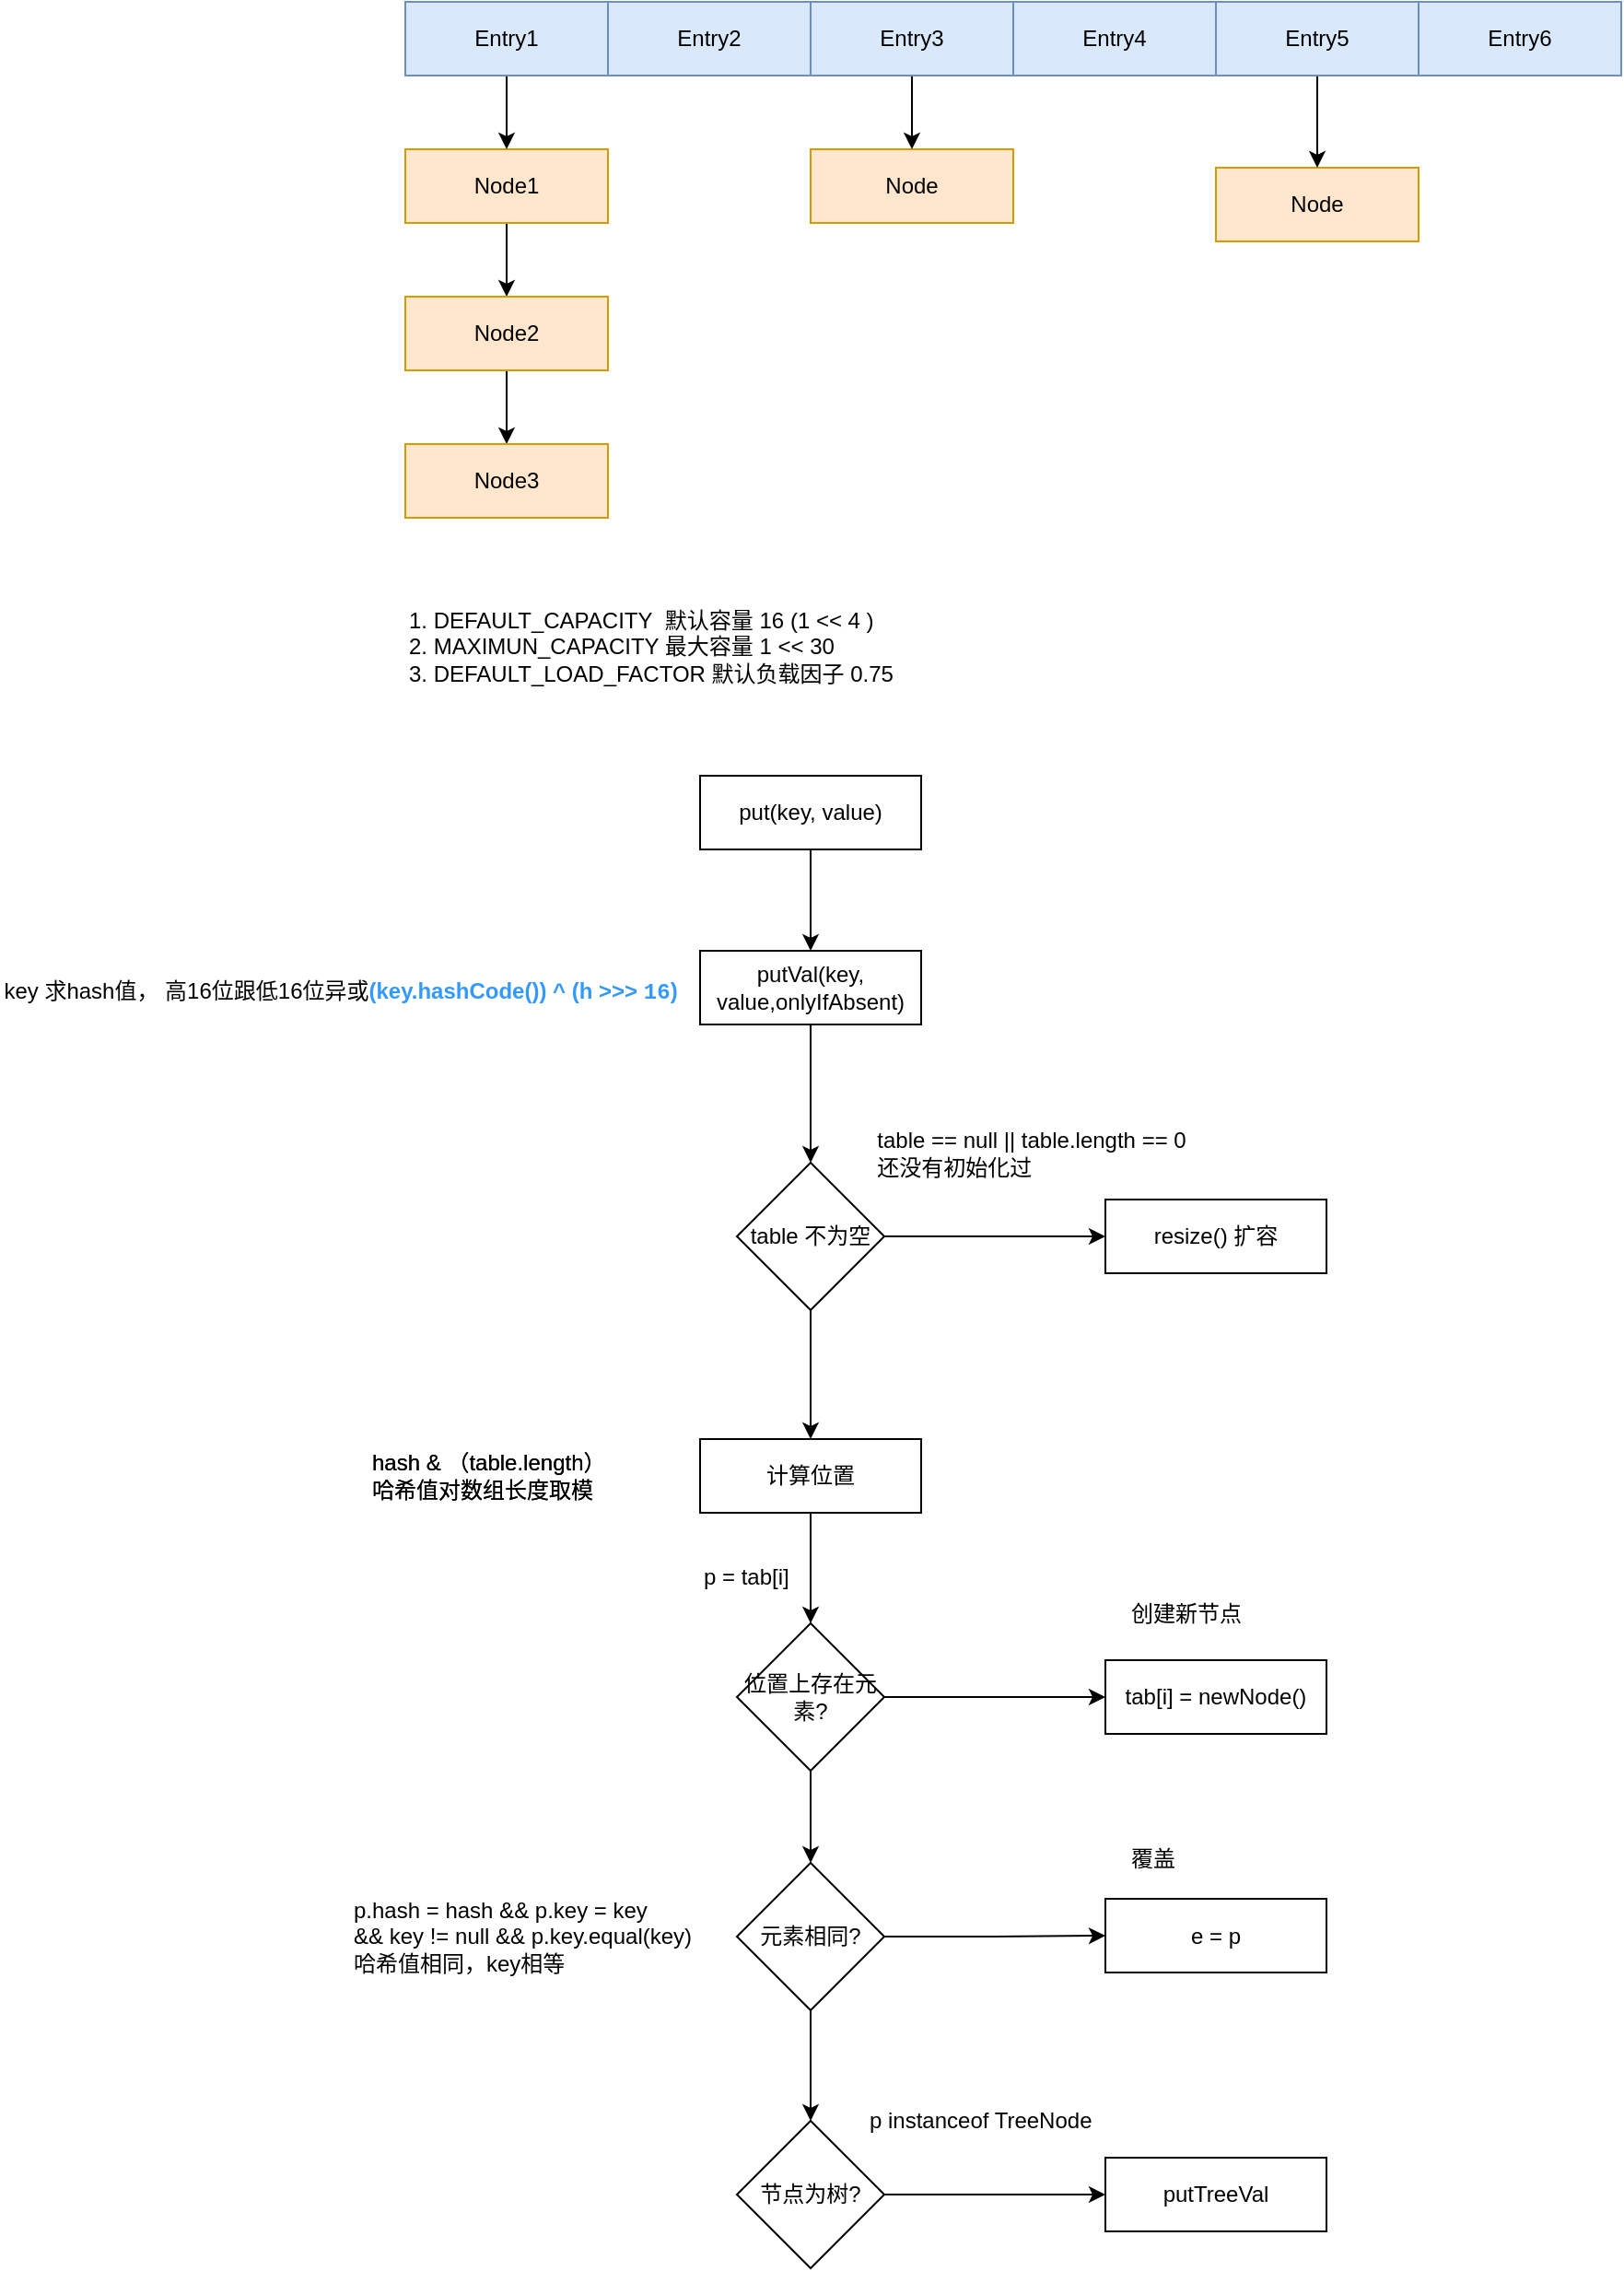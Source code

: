 <mxfile version="21.6.2" type="github">
  <diagram name="HashMap" id="WmZSi9FoHHTL8ZIb0o28">
    <mxGraphModel dx="2086" dy="749" grid="1" gridSize="10" guides="1" tooltips="1" connect="1" arrows="1" fold="1" page="1" pageScale="1" pageWidth="827" pageHeight="1169" math="0" shadow="0">
      <root>
        <mxCell id="0" />
        <mxCell id="1" parent="0" />
        <mxCell id="15L_QWT-cJiaAp294a7v-1" value="1. DEFAULT_CAPACITY&amp;nbsp; 默认容量 16 (1 &amp;lt;&amp;lt; 4 )&lt;br&gt;2. MAXIMUN_CAPACITY 最大容量 1 &amp;lt;&amp;lt; 30&lt;br&gt;3. DEFAULT_LOAD_FACTOR 默认负载因子 0.75" style="text;html=1;strokeColor=none;fillColor=none;align=left;verticalAlign=middle;whiteSpace=wrap;rounded=0;" vertex="1" parent="1">
          <mxGeometry x="40" y="340" width="310" height="60" as="geometry" />
        </mxCell>
        <mxCell id="15L_QWT-cJiaAp294a7v-10" value="" style="edgeStyle=orthogonalEdgeStyle;rounded=0;orthogonalLoop=1;jettySize=auto;html=1;" edge="1" parent="1" source="15L_QWT-cJiaAp294a7v-2" target="15L_QWT-cJiaAp294a7v-6">
          <mxGeometry relative="1" as="geometry" />
        </mxCell>
        <mxCell id="15L_QWT-cJiaAp294a7v-2" value="Node1" style="rounded=0;whiteSpace=wrap;html=1;fillColor=#ffe6cc;strokeColor=#d79b00;" vertex="1" parent="1">
          <mxGeometry x="40" y="100" width="110" height="40" as="geometry" />
        </mxCell>
        <mxCell id="15L_QWT-cJiaAp294a7v-11" value="" style="edgeStyle=orthogonalEdgeStyle;rounded=0;orthogonalLoop=1;jettySize=auto;html=1;" edge="1" parent="1" source="15L_QWT-cJiaAp294a7v-6" target="15L_QWT-cJiaAp294a7v-7">
          <mxGeometry relative="1" as="geometry" />
        </mxCell>
        <mxCell id="15L_QWT-cJiaAp294a7v-6" value="Node2" style="rounded=0;whiteSpace=wrap;html=1;fillColor=#ffe6cc;strokeColor=#d79b00;" vertex="1" parent="1">
          <mxGeometry x="40" y="180" width="110" height="40" as="geometry" />
        </mxCell>
        <mxCell id="15L_QWT-cJiaAp294a7v-7" value="Node3" style="rounded=0;whiteSpace=wrap;html=1;fillColor=#ffe6cc;strokeColor=#d79b00;" vertex="1" parent="1">
          <mxGeometry x="40" y="260" width="110" height="40" as="geometry" />
        </mxCell>
        <mxCell id="15L_QWT-cJiaAp294a7v-8" value="Node" style="rounded=0;whiteSpace=wrap;html=1;fillColor=#ffe6cc;strokeColor=#d79b00;" vertex="1" parent="1">
          <mxGeometry x="260" y="100" width="110" height="40" as="geometry" />
        </mxCell>
        <mxCell id="15L_QWT-cJiaAp294a7v-9" value="Node" style="rounded=0;whiteSpace=wrap;html=1;fillColor=#ffe6cc;strokeColor=#d79b00;" vertex="1" parent="1">
          <mxGeometry x="480" y="110" width="110" height="40" as="geometry" />
        </mxCell>
        <mxCell id="15L_QWT-cJiaAp294a7v-19" style="edgeStyle=orthogonalEdgeStyle;rounded=0;orthogonalLoop=1;jettySize=auto;html=1;" edge="1" parent="1" source="15L_QWT-cJiaAp294a7v-13" target="15L_QWT-cJiaAp294a7v-2">
          <mxGeometry relative="1" as="geometry" />
        </mxCell>
        <mxCell id="15L_QWT-cJiaAp294a7v-13" value="Entry1" style="rounded=0;whiteSpace=wrap;html=1;fillColor=#dae8fc;strokeColor=#6c8ebf;" vertex="1" parent="1">
          <mxGeometry x="40" y="20" width="110" height="40" as="geometry" />
        </mxCell>
        <mxCell id="15L_QWT-cJiaAp294a7v-14" value="Entry2" style="rounded=0;whiteSpace=wrap;html=1;fillColor=#dae8fc;strokeColor=#6c8ebf;" vertex="1" parent="1">
          <mxGeometry x="150" y="20" width="110" height="40" as="geometry" />
        </mxCell>
        <mxCell id="15L_QWT-cJiaAp294a7v-15" value="Entry6" style="rounded=0;whiteSpace=wrap;html=1;fillColor=#dae8fc;strokeColor=#6c8ebf;" vertex="1" parent="1">
          <mxGeometry x="590" y="20" width="110" height="40" as="geometry" />
        </mxCell>
        <mxCell id="15L_QWT-cJiaAp294a7v-20" value="" style="edgeStyle=orthogonalEdgeStyle;rounded=0;orthogonalLoop=1;jettySize=auto;html=1;" edge="1" parent="1" source="15L_QWT-cJiaAp294a7v-16" target="15L_QWT-cJiaAp294a7v-8">
          <mxGeometry relative="1" as="geometry" />
        </mxCell>
        <mxCell id="15L_QWT-cJiaAp294a7v-16" value="Entry3" style="rounded=0;whiteSpace=wrap;html=1;fillColor=#dae8fc;strokeColor=#6c8ebf;" vertex="1" parent="1">
          <mxGeometry x="260" y="20" width="110" height="40" as="geometry" />
        </mxCell>
        <mxCell id="15L_QWT-cJiaAp294a7v-17" value="Entry4" style="rounded=0;whiteSpace=wrap;html=1;fillColor=#dae8fc;strokeColor=#6c8ebf;" vertex="1" parent="1">
          <mxGeometry x="370" y="20" width="110" height="40" as="geometry" />
        </mxCell>
        <mxCell id="15L_QWT-cJiaAp294a7v-21" style="edgeStyle=orthogonalEdgeStyle;rounded=0;orthogonalLoop=1;jettySize=auto;html=1;entryX=0.5;entryY=0;entryDx=0;entryDy=0;" edge="1" parent="1" source="15L_QWT-cJiaAp294a7v-18" target="15L_QWT-cJiaAp294a7v-9">
          <mxGeometry relative="1" as="geometry" />
        </mxCell>
        <mxCell id="15L_QWT-cJiaAp294a7v-18" value="Entry5" style="rounded=0;whiteSpace=wrap;html=1;fillColor=#dae8fc;strokeColor=#6c8ebf;" vertex="1" parent="1">
          <mxGeometry x="480" y="20" width="110" height="40" as="geometry" />
        </mxCell>
        <mxCell id="15L_QWT-cJiaAp294a7v-29" style="edgeStyle=orthogonalEdgeStyle;rounded=0;orthogonalLoop=1;jettySize=auto;html=1;entryX=0.5;entryY=0;entryDx=0;entryDy=0;" edge="1" parent="1" source="15L_QWT-cJiaAp294a7v-22" target="15L_QWT-cJiaAp294a7v-28">
          <mxGeometry relative="1" as="geometry" />
        </mxCell>
        <mxCell id="15L_QWT-cJiaAp294a7v-22" value="putVal(key, value,onlyIfAbsent&lt;span style=&quot;background-color: initial;&quot;&gt;)&lt;/span&gt;" style="rounded=0;whiteSpace=wrap;html=1;" vertex="1" parent="1">
          <mxGeometry x="200" y="535" width="120" height="40" as="geometry" />
        </mxCell>
        <mxCell id="15L_QWT-cJiaAp294a7v-26" value="" style="edgeStyle=orthogonalEdgeStyle;rounded=0;orthogonalLoop=1;jettySize=auto;html=1;" edge="1" parent="1" source="15L_QWT-cJiaAp294a7v-25" target="15L_QWT-cJiaAp294a7v-22">
          <mxGeometry relative="1" as="geometry" />
        </mxCell>
        <mxCell id="15L_QWT-cJiaAp294a7v-25" value="put(key, value)" style="rounded=0;whiteSpace=wrap;html=1;" vertex="1" parent="1">
          <mxGeometry x="200" y="440" width="120" height="40" as="geometry" />
        </mxCell>
        <mxCell id="15L_QWT-cJiaAp294a7v-27" value="key 求hash值， 高16位跟低16位异或&lt;b&gt;&lt;font color=&quot;#3399ff&quot;&gt;(key.hashCode()) ^ (h &amp;gt;&amp;gt;&amp;gt; &lt;span style=&quot;font-family: &amp;quot;Courier New&amp;quot;; font-size: 9pt;&quot;&gt;16&lt;/span&gt;&lt;span style=&quot;background-color: initial;&quot;&gt;)&lt;/span&gt;&lt;/font&gt;&lt;/b&gt;" style="text;html=1;strokeColor=none;fillColor=none;align=center;verticalAlign=middle;whiteSpace=wrap;rounded=0;" vertex="1" parent="1">
          <mxGeometry x="-180" y="542" width="370" height="30" as="geometry" />
        </mxCell>
        <mxCell id="15L_QWT-cJiaAp294a7v-32" style="edgeStyle=orthogonalEdgeStyle;rounded=0;orthogonalLoop=1;jettySize=auto;html=1;" edge="1" parent="1" source="15L_QWT-cJiaAp294a7v-28" target="15L_QWT-cJiaAp294a7v-31">
          <mxGeometry relative="1" as="geometry" />
        </mxCell>
        <mxCell id="15L_QWT-cJiaAp294a7v-36" value="" style="edgeStyle=orthogonalEdgeStyle;rounded=0;orthogonalLoop=1;jettySize=auto;html=1;" edge="1" parent="1" source="15L_QWT-cJiaAp294a7v-28" target="15L_QWT-cJiaAp294a7v-37">
          <mxGeometry relative="1" as="geometry">
            <mxPoint x="260" y="780" as="targetPoint" />
          </mxGeometry>
        </mxCell>
        <mxCell id="15L_QWT-cJiaAp294a7v-28" value="table 不为空" style="rhombus;whiteSpace=wrap;html=1;" vertex="1" parent="1">
          <mxGeometry x="220" y="650" width="80" height="80" as="geometry" />
        </mxCell>
        <mxCell id="15L_QWT-cJiaAp294a7v-31" value="resize() 扩容" style="rounded=0;whiteSpace=wrap;html=1;" vertex="1" parent="1">
          <mxGeometry x="420" y="670" width="120" height="40" as="geometry" />
        </mxCell>
        <mxCell id="15L_QWT-cJiaAp294a7v-33" value="&lt;div style=&quot;text-align: left;&quot;&gt;&lt;span style=&quot;background-color: initial;&quot;&gt;table == null || table.length == 0&lt;/span&gt;&lt;/div&gt;&lt;div style=&quot;text-align: left;&quot;&gt;&lt;span style=&quot;background-color: initial;&quot;&gt;还没有初始化过&lt;/span&gt;&lt;/div&gt;" style="text;html=1;strokeColor=none;fillColor=none;align=center;verticalAlign=middle;whiteSpace=wrap;rounded=0;" vertex="1" parent="1">
          <mxGeometry x="280" y="630" width="200" height="30" as="geometry" />
        </mxCell>
        <mxCell id="15L_QWT-cJiaAp294a7v-40" style="edgeStyle=orthogonalEdgeStyle;rounded=0;orthogonalLoop=1;jettySize=auto;html=1;entryX=0.5;entryY=0;entryDx=0;entryDy=0;" edge="1" parent="1" source="15L_QWT-cJiaAp294a7v-37" target="15L_QWT-cJiaAp294a7v-39">
          <mxGeometry relative="1" as="geometry" />
        </mxCell>
        <mxCell id="15L_QWT-cJiaAp294a7v-37" value="计算位置" style="rounded=0;whiteSpace=wrap;html=1;" vertex="1" parent="1">
          <mxGeometry x="200" y="800" width="120" height="40" as="geometry" />
        </mxCell>
        <mxCell id="15L_QWT-cJiaAp294a7v-38" value="&lt;div style=&quot;&quot;&gt;hash &amp;amp; （table.length）&lt;/div&gt;&lt;div style=&quot;&quot;&gt;哈希值对数组长度取模&lt;/div&gt;" style="text;html=1;strokeColor=none;fillColor=none;align=left;verticalAlign=middle;whiteSpace=wrap;rounded=0;" vertex="1" parent="1">
          <mxGeometry x="20" y="805" width="160" height="30" as="geometry" />
        </mxCell>
        <mxCell id="15L_QWT-cJiaAp294a7v-43" style="edgeStyle=orthogonalEdgeStyle;rounded=0;orthogonalLoop=1;jettySize=auto;html=1;" edge="1" parent="1" source="15L_QWT-cJiaAp294a7v-39" target="15L_QWT-cJiaAp294a7v-42">
          <mxGeometry relative="1" as="geometry" />
        </mxCell>
        <mxCell id="15L_QWT-cJiaAp294a7v-49" style="edgeStyle=orthogonalEdgeStyle;rounded=0;orthogonalLoop=1;jettySize=auto;html=1;entryX=0.5;entryY=0;entryDx=0;entryDy=0;" edge="1" parent="1" source="15L_QWT-cJiaAp294a7v-39" target="15L_QWT-cJiaAp294a7v-48">
          <mxGeometry relative="1" as="geometry" />
        </mxCell>
        <mxCell id="15L_QWT-cJiaAp294a7v-39" value="位置上存在元素?" style="rhombus;whiteSpace=wrap;html=1;" vertex="1" parent="1">
          <mxGeometry x="220" y="900" width="80" height="80" as="geometry" />
        </mxCell>
        <mxCell id="15L_QWT-cJiaAp294a7v-42" value="tab[i] = newNode()" style="rounded=0;whiteSpace=wrap;html=1;" vertex="1" parent="1">
          <mxGeometry x="420" y="920" width="120" height="40" as="geometry" />
        </mxCell>
        <mxCell id="15L_QWT-cJiaAp294a7v-44" value="&lt;div style=&quot;&quot;&gt;&lt;br&gt;&lt;/div&gt;" style="text;html=1;strokeColor=none;fillColor=none;align=left;verticalAlign=middle;whiteSpace=wrap;rounded=0;" vertex="1" parent="1">
          <mxGeometry x="420" y="880" width="120" height="30" as="geometry" />
        </mxCell>
        <mxCell id="15L_QWT-cJiaAp294a7v-45" value="&lt;div style=&quot;&quot;&gt;hash &amp;amp; （table.length）&lt;/div&gt;&lt;div style=&quot;&quot;&gt;哈希值对数组长度取模&lt;/div&gt;" style="text;html=1;strokeColor=none;fillColor=none;align=left;verticalAlign=middle;whiteSpace=wrap;rounded=0;" vertex="1" parent="1">
          <mxGeometry x="20" y="805" width="160" height="30" as="geometry" />
        </mxCell>
        <mxCell id="15L_QWT-cJiaAp294a7v-46" value="&lt;div style=&quot;&quot;&gt;创建新节点&lt;/div&gt;" style="text;html=1;strokeColor=none;fillColor=none;align=left;verticalAlign=middle;whiteSpace=wrap;rounded=0;" vertex="1" parent="1">
          <mxGeometry x="432" y="880" width="96" height="30" as="geometry" />
        </mxCell>
        <mxCell id="15L_QWT-cJiaAp294a7v-47" value="&lt;div style=&quot;&quot;&gt;p = tab[i]&lt;/div&gt;" style="text;html=1;strokeColor=none;fillColor=none;align=left;verticalAlign=middle;whiteSpace=wrap;rounded=0;" vertex="1" parent="1">
          <mxGeometry x="200" y="860" width="56" height="30" as="geometry" />
        </mxCell>
        <mxCell id="15L_QWT-cJiaAp294a7v-52" style="edgeStyle=orthogonalEdgeStyle;rounded=0;orthogonalLoop=1;jettySize=auto;html=1;" edge="1" parent="1" source="15L_QWT-cJiaAp294a7v-48" target="15L_QWT-cJiaAp294a7v-51">
          <mxGeometry relative="1" as="geometry" />
        </mxCell>
        <mxCell id="15L_QWT-cJiaAp294a7v-55" style="edgeStyle=orthogonalEdgeStyle;rounded=0;orthogonalLoop=1;jettySize=auto;html=1;entryX=0.5;entryY=0;entryDx=0;entryDy=0;" edge="1" parent="1" source="15L_QWT-cJiaAp294a7v-48" target="15L_QWT-cJiaAp294a7v-54">
          <mxGeometry relative="1" as="geometry" />
        </mxCell>
        <mxCell id="15L_QWT-cJiaAp294a7v-48" value="元素相同?" style="rhombus;whiteSpace=wrap;html=1;" vertex="1" parent="1">
          <mxGeometry x="220" y="1030" width="80" height="80" as="geometry" />
        </mxCell>
        <mxCell id="15L_QWT-cJiaAp294a7v-50" value="&lt;div style=&quot;&quot;&gt;p.hash = hash &amp;amp;&amp;amp; p.key = key&amp;nbsp;&lt;/div&gt;&lt;div style=&quot;&quot;&gt;&amp;amp;&amp;amp; key != null &amp;amp;&amp;amp; p.key.equal(key)&lt;/div&gt;&lt;div style=&quot;&quot;&gt;哈希值相同，key相等&lt;/div&gt;" style="text;html=1;strokeColor=none;fillColor=none;align=left;verticalAlign=middle;whiteSpace=wrap;rounded=0;" vertex="1" parent="1">
          <mxGeometry x="10" y="1042.5" width="200" height="55" as="geometry" />
        </mxCell>
        <mxCell id="15L_QWT-cJiaAp294a7v-51" value="e = p" style="rounded=0;whiteSpace=wrap;html=1;" vertex="1" parent="1">
          <mxGeometry x="420" y="1049.5" width="120" height="40" as="geometry" />
        </mxCell>
        <mxCell id="15L_QWT-cJiaAp294a7v-53" value="&lt;div style=&quot;&quot;&gt;覆盖&lt;/div&gt;" style="text;html=1;strokeColor=none;fillColor=none;align=left;verticalAlign=middle;whiteSpace=wrap;rounded=0;" vertex="1" parent="1">
          <mxGeometry x="432" y="1012.5" width="96" height="30" as="geometry" />
        </mxCell>
        <mxCell id="15L_QWT-cJiaAp294a7v-57" style="edgeStyle=orthogonalEdgeStyle;rounded=0;orthogonalLoop=1;jettySize=auto;html=1;" edge="1" parent="1" source="15L_QWT-cJiaAp294a7v-54" target="15L_QWT-cJiaAp294a7v-56">
          <mxGeometry relative="1" as="geometry" />
        </mxCell>
        <mxCell id="15L_QWT-cJiaAp294a7v-54" value="节点为树?" style="rhombus;whiteSpace=wrap;html=1;" vertex="1" parent="1">
          <mxGeometry x="220" y="1170" width="80" height="80" as="geometry" />
        </mxCell>
        <mxCell id="15L_QWT-cJiaAp294a7v-56" value="putTreeVal" style="rounded=0;whiteSpace=wrap;html=1;" vertex="1" parent="1">
          <mxGeometry x="420" y="1190" width="120" height="40" as="geometry" />
        </mxCell>
        <mxCell id="15L_QWT-cJiaAp294a7v-58" value="&lt;div style=&quot;&quot;&gt;p instanceof TreeNode&lt;/div&gt;" style="text;html=1;strokeColor=none;fillColor=none;align=left;verticalAlign=middle;whiteSpace=wrap;rounded=0;" vertex="1" parent="1">
          <mxGeometry x="290" y="1160" width="130" height="20" as="geometry" />
        </mxCell>
      </root>
    </mxGraphModel>
  </diagram>
</mxfile>
